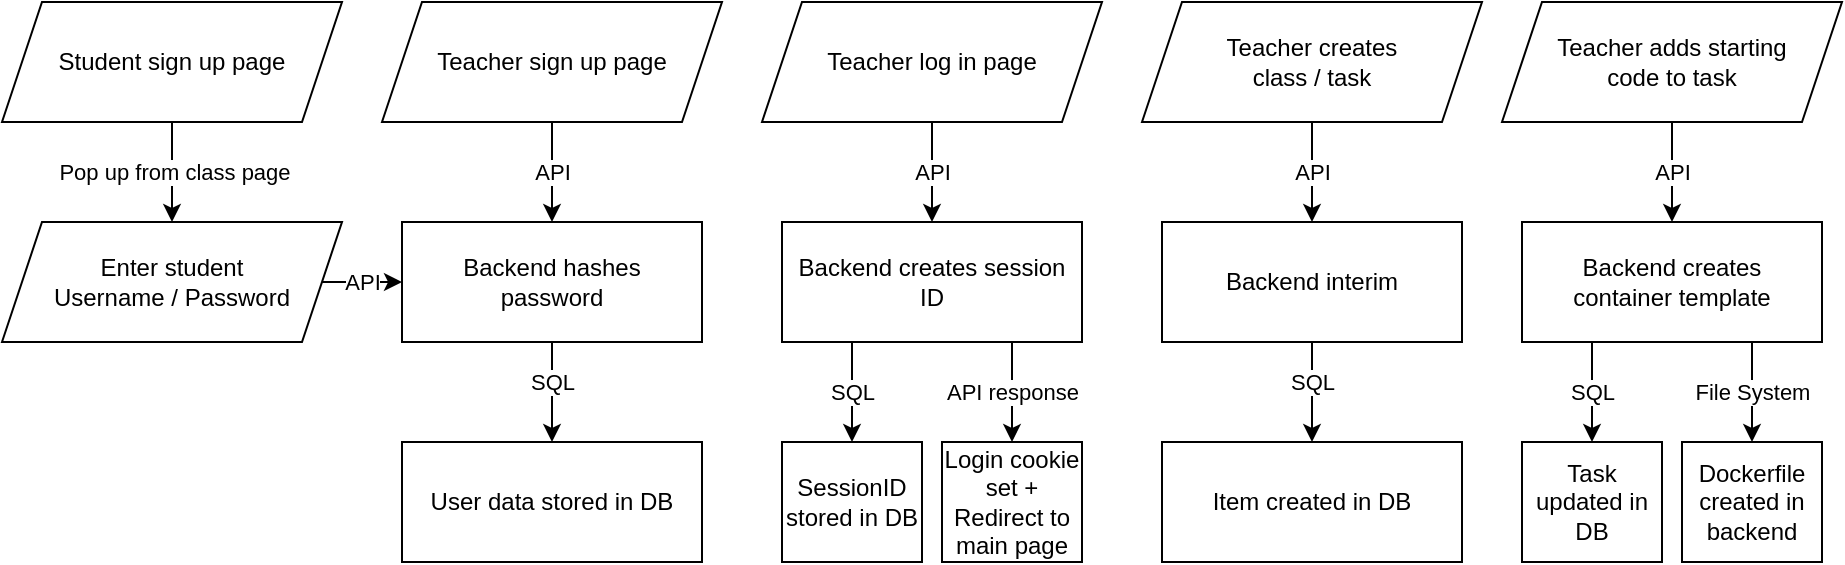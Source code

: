 <mxfile version="26.0.3">
  <diagram name="Page-1" id="-5gEFGp6vmCek2D7KFQH">
    <mxGraphModel dx="1578" dy="1143" grid="0" gridSize="10" guides="1" tooltips="1" connect="1" arrows="1" fold="1" page="1" pageScale="1" pageWidth="2000" pageHeight="1200" math="0" shadow="0">
      <root>
        <mxCell id="0" />
        <mxCell id="1" parent="0" />
        <mxCell id="tui0RTwlK1HxYO_e-Waz-8" value="SQL" style="edgeStyle=orthogonalEdgeStyle;rounded=0;orthogonalLoop=1;jettySize=auto;html=1;entryX=0.5;entryY=0;entryDx=0;entryDy=0;" edge="1" parent="1" source="tui0RTwlK1HxYO_e-Waz-2" target="tui0RTwlK1HxYO_e-Waz-6">
          <mxGeometry x="-0.2" relative="1" as="geometry">
            <mxPoint as="offset" />
          </mxGeometry>
        </mxCell>
        <mxCell id="tui0RTwlK1HxYO_e-Waz-2" value="Backend hashes&lt;div&gt;password&lt;/div&gt;" style="rounded=0;whiteSpace=wrap;html=1;" vertex="1" parent="1">
          <mxGeometry x="350" y="230" width="150" height="60" as="geometry" />
        </mxCell>
        <mxCell id="tui0RTwlK1HxYO_e-Waz-5" value="API" style="edgeStyle=orthogonalEdgeStyle;rounded=0;orthogonalLoop=1;jettySize=auto;html=1;entryX=0.5;entryY=0;entryDx=0;entryDy=0;" edge="1" parent="1" source="tui0RTwlK1HxYO_e-Waz-4" target="tui0RTwlK1HxYO_e-Waz-2">
          <mxGeometry relative="1" as="geometry">
            <mxPoint as="offset" />
          </mxGeometry>
        </mxCell>
        <mxCell id="tui0RTwlK1HxYO_e-Waz-4" value="Teacher sign up page" style="shape=parallelogram;perimeter=parallelogramPerimeter;whiteSpace=wrap;html=1;fixedSize=1;" vertex="1" parent="1">
          <mxGeometry x="340" y="120" width="170" height="60" as="geometry" />
        </mxCell>
        <mxCell id="tui0RTwlK1HxYO_e-Waz-6" value="User data stored in DB" style="rounded=0;whiteSpace=wrap;html=1;" vertex="1" parent="1">
          <mxGeometry x="350" y="340" width="150" height="60" as="geometry" />
        </mxCell>
        <mxCell id="tui0RTwlK1HxYO_e-Waz-18" value="SQL" style="edgeStyle=orthogonalEdgeStyle;rounded=0;orthogonalLoop=1;jettySize=auto;html=1;entryX=0.5;entryY=0;entryDx=0;entryDy=0;" edge="1" parent="1" source="tui0RTwlK1HxYO_e-Waz-13" target="tui0RTwlK1HxYO_e-Waz-16">
          <mxGeometry relative="1" as="geometry">
            <Array as="points">
              <mxPoint x="575" y="310" />
              <mxPoint x="575" y="310" />
            </Array>
            <mxPoint as="offset" />
          </mxGeometry>
        </mxCell>
        <mxCell id="tui0RTwlK1HxYO_e-Waz-19" value="API response" style="edgeStyle=orthogonalEdgeStyle;rounded=0;orthogonalLoop=1;jettySize=auto;html=1;entryX=0.5;entryY=0;entryDx=0;entryDy=0;" edge="1" parent="1" source="tui0RTwlK1HxYO_e-Waz-13" target="tui0RTwlK1HxYO_e-Waz-17">
          <mxGeometry relative="1" as="geometry">
            <Array as="points">
              <mxPoint x="655" y="310" />
              <mxPoint x="655" y="310" />
            </Array>
            <mxPoint as="offset" />
          </mxGeometry>
        </mxCell>
        <mxCell id="tui0RTwlK1HxYO_e-Waz-13" value="Backend creates session ID" style="rounded=0;whiteSpace=wrap;html=1;" vertex="1" parent="1">
          <mxGeometry x="540" y="230" width="150" height="60" as="geometry" />
        </mxCell>
        <mxCell id="tui0RTwlK1HxYO_e-Waz-14" value="API" style="edgeStyle=orthogonalEdgeStyle;rounded=0;orthogonalLoop=1;jettySize=auto;html=1;entryX=0.5;entryY=0;entryDx=0;entryDy=0;" edge="1" parent="1" source="tui0RTwlK1HxYO_e-Waz-15" target="tui0RTwlK1HxYO_e-Waz-13">
          <mxGeometry relative="1" as="geometry">
            <mxPoint as="offset" />
          </mxGeometry>
        </mxCell>
        <mxCell id="tui0RTwlK1HxYO_e-Waz-15" value="Teacher log in page" style="shape=parallelogram;perimeter=parallelogramPerimeter;whiteSpace=wrap;html=1;fixedSize=1;" vertex="1" parent="1">
          <mxGeometry x="530" y="120" width="170" height="60" as="geometry" />
        </mxCell>
        <mxCell id="tui0RTwlK1HxYO_e-Waz-16" value="SessionID stored in DB" style="rounded=0;whiteSpace=wrap;html=1;" vertex="1" parent="1">
          <mxGeometry x="540" y="340" width="70" height="60" as="geometry" />
        </mxCell>
        <mxCell id="tui0RTwlK1HxYO_e-Waz-17" value="Login cookie set + Redirect to main page" style="rounded=0;whiteSpace=wrap;html=1;" vertex="1" parent="1">
          <mxGeometry x="620" y="340" width="70" height="60" as="geometry" />
        </mxCell>
        <mxCell id="tui0RTwlK1HxYO_e-Waz-27" value="SQL" style="edgeStyle=orthogonalEdgeStyle;rounded=0;orthogonalLoop=1;jettySize=auto;html=1;entryX=0.5;entryY=0;entryDx=0;entryDy=0;" edge="1" parent="1" source="tui0RTwlK1HxYO_e-Waz-28" target="tui0RTwlK1HxYO_e-Waz-31">
          <mxGeometry x="-0.2" relative="1" as="geometry">
            <mxPoint as="offset" />
          </mxGeometry>
        </mxCell>
        <mxCell id="tui0RTwlK1HxYO_e-Waz-28" value="Backend interim" style="rounded=0;whiteSpace=wrap;html=1;" vertex="1" parent="1">
          <mxGeometry x="730" y="230" width="150" height="60" as="geometry" />
        </mxCell>
        <mxCell id="tui0RTwlK1HxYO_e-Waz-29" value="API" style="edgeStyle=orthogonalEdgeStyle;rounded=0;orthogonalLoop=1;jettySize=auto;html=1;entryX=0.5;entryY=0;entryDx=0;entryDy=0;" edge="1" parent="1" source="tui0RTwlK1HxYO_e-Waz-30" target="tui0RTwlK1HxYO_e-Waz-28">
          <mxGeometry relative="1" as="geometry">
            <mxPoint as="offset" />
          </mxGeometry>
        </mxCell>
        <mxCell id="tui0RTwlK1HxYO_e-Waz-30" value="Teacher creates&lt;div&gt;class / task&lt;/div&gt;" style="shape=parallelogram;perimeter=parallelogramPerimeter;whiteSpace=wrap;html=1;fixedSize=1;" vertex="1" parent="1">
          <mxGeometry x="720" y="120" width="170" height="60" as="geometry" />
        </mxCell>
        <mxCell id="tui0RTwlK1HxYO_e-Waz-31" value="Item created in DB" style="rounded=0;whiteSpace=wrap;html=1;" vertex="1" parent="1">
          <mxGeometry x="730" y="340" width="150" height="60" as="geometry" />
        </mxCell>
        <mxCell id="tui0RTwlK1HxYO_e-Waz-34" value="Pop up from class page" style="edgeStyle=orthogonalEdgeStyle;rounded=0;orthogonalLoop=1;jettySize=auto;html=1;entryX=0.5;entryY=0;entryDx=0;entryDy=0;" edge="1" parent="1" source="tui0RTwlK1HxYO_e-Waz-35">
          <mxGeometry relative="1" as="geometry">
            <mxPoint as="offset" />
            <mxPoint x="235" y="230.0" as="targetPoint" />
          </mxGeometry>
        </mxCell>
        <mxCell id="tui0RTwlK1HxYO_e-Waz-35" value="Student sign up page" style="shape=parallelogram;perimeter=parallelogramPerimeter;whiteSpace=wrap;html=1;fixedSize=1;" vertex="1" parent="1">
          <mxGeometry x="150" y="120" width="170" height="60" as="geometry" />
        </mxCell>
        <mxCell id="tui0RTwlK1HxYO_e-Waz-38" value="API" style="edgeStyle=orthogonalEdgeStyle;rounded=0;orthogonalLoop=1;jettySize=auto;html=1;entryX=0;entryY=0.5;entryDx=0;entryDy=0;" edge="1" parent="1" source="tui0RTwlK1HxYO_e-Waz-37" target="tui0RTwlK1HxYO_e-Waz-2">
          <mxGeometry x="0.333" relative="1" as="geometry">
            <mxPoint as="offset" />
          </mxGeometry>
        </mxCell>
        <mxCell id="tui0RTwlK1HxYO_e-Waz-37" value="Enter student&lt;div&gt;Username / Password&lt;/div&gt;" style="shape=parallelogram;perimeter=parallelogramPerimeter;whiteSpace=wrap;html=1;fixedSize=1;" vertex="1" parent="1">
          <mxGeometry x="150" y="230" width="170" height="60" as="geometry" />
        </mxCell>
        <mxCell id="tui0RTwlK1HxYO_e-Waz-50" value="File System" style="edgeStyle=orthogonalEdgeStyle;rounded=0;orthogonalLoop=1;jettySize=auto;html=1;entryX=0.5;entryY=0;entryDx=0;entryDy=0;" edge="1" parent="1" source="tui0RTwlK1HxYO_e-Waz-45" target="tui0RTwlK1HxYO_e-Waz-49">
          <mxGeometry relative="1" as="geometry">
            <Array as="points">
              <mxPoint x="1025" y="320" />
              <mxPoint x="1025" y="320" />
            </Array>
            <mxPoint as="offset" />
          </mxGeometry>
        </mxCell>
        <mxCell id="tui0RTwlK1HxYO_e-Waz-51" value="SQL" style="edgeStyle=orthogonalEdgeStyle;rounded=0;orthogonalLoop=1;jettySize=auto;html=1;entryX=0.5;entryY=0;entryDx=0;entryDy=0;" edge="1" parent="1" source="tui0RTwlK1HxYO_e-Waz-45" target="tui0RTwlK1HxYO_e-Waz-48">
          <mxGeometry relative="1" as="geometry">
            <Array as="points">
              <mxPoint x="945" y="300" />
              <mxPoint x="945" y="300" />
            </Array>
          </mxGeometry>
        </mxCell>
        <mxCell id="tui0RTwlK1HxYO_e-Waz-45" value="Backend creates&lt;div&gt;container template&lt;/div&gt;" style="rounded=0;whiteSpace=wrap;html=1;" vertex="1" parent="1">
          <mxGeometry x="910" y="230" width="150" height="60" as="geometry" />
        </mxCell>
        <mxCell id="tui0RTwlK1HxYO_e-Waz-46" value="API" style="edgeStyle=orthogonalEdgeStyle;rounded=0;orthogonalLoop=1;jettySize=auto;html=1;entryX=0.5;entryY=0;entryDx=0;entryDy=0;" edge="1" parent="1" source="tui0RTwlK1HxYO_e-Waz-47" target="tui0RTwlK1HxYO_e-Waz-45">
          <mxGeometry relative="1" as="geometry">
            <mxPoint as="offset" />
          </mxGeometry>
        </mxCell>
        <mxCell id="tui0RTwlK1HxYO_e-Waz-47" value="Teacher adds starting&lt;div&gt;code to task&lt;/div&gt;" style="shape=parallelogram;perimeter=parallelogramPerimeter;whiteSpace=wrap;html=1;fixedSize=1;" vertex="1" parent="1">
          <mxGeometry x="900" y="120" width="170" height="60" as="geometry" />
        </mxCell>
        <mxCell id="tui0RTwlK1HxYO_e-Waz-48" value="Task updated in DB" style="rounded=0;whiteSpace=wrap;html=1;" vertex="1" parent="1">
          <mxGeometry x="910" y="340" width="70" height="60" as="geometry" />
        </mxCell>
        <mxCell id="tui0RTwlK1HxYO_e-Waz-49" value="Dockerfile created in backend" style="rounded=0;whiteSpace=wrap;html=1;" vertex="1" parent="1">
          <mxGeometry x="990" y="340" width="70" height="60" as="geometry" />
        </mxCell>
      </root>
    </mxGraphModel>
  </diagram>
</mxfile>
